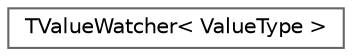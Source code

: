 digraph "Graphical Class Hierarchy"
{
 // INTERACTIVE_SVG=YES
 // LATEX_PDF_SIZE
  bgcolor="transparent";
  edge [fontname=Helvetica,fontsize=10,labelfontname=Helvetica,labelfontsize=10];
  node [fontname=Helvetica,fontsize=10,shape=box,height=0.2,width=0.4];
  rankdir="LR";
  Node0 [id="Node000000",label="TValueWatcher\< ValueType \>",height=0.2,width=0.4,color="grey40", fillcolor="white", style="filled",URL="$d3/dc2/classTValueWatcher.html",tooltip="TValueWatcher is used to implement a common Tool pattern where it is necessary to essentially poll a ..."];
}
